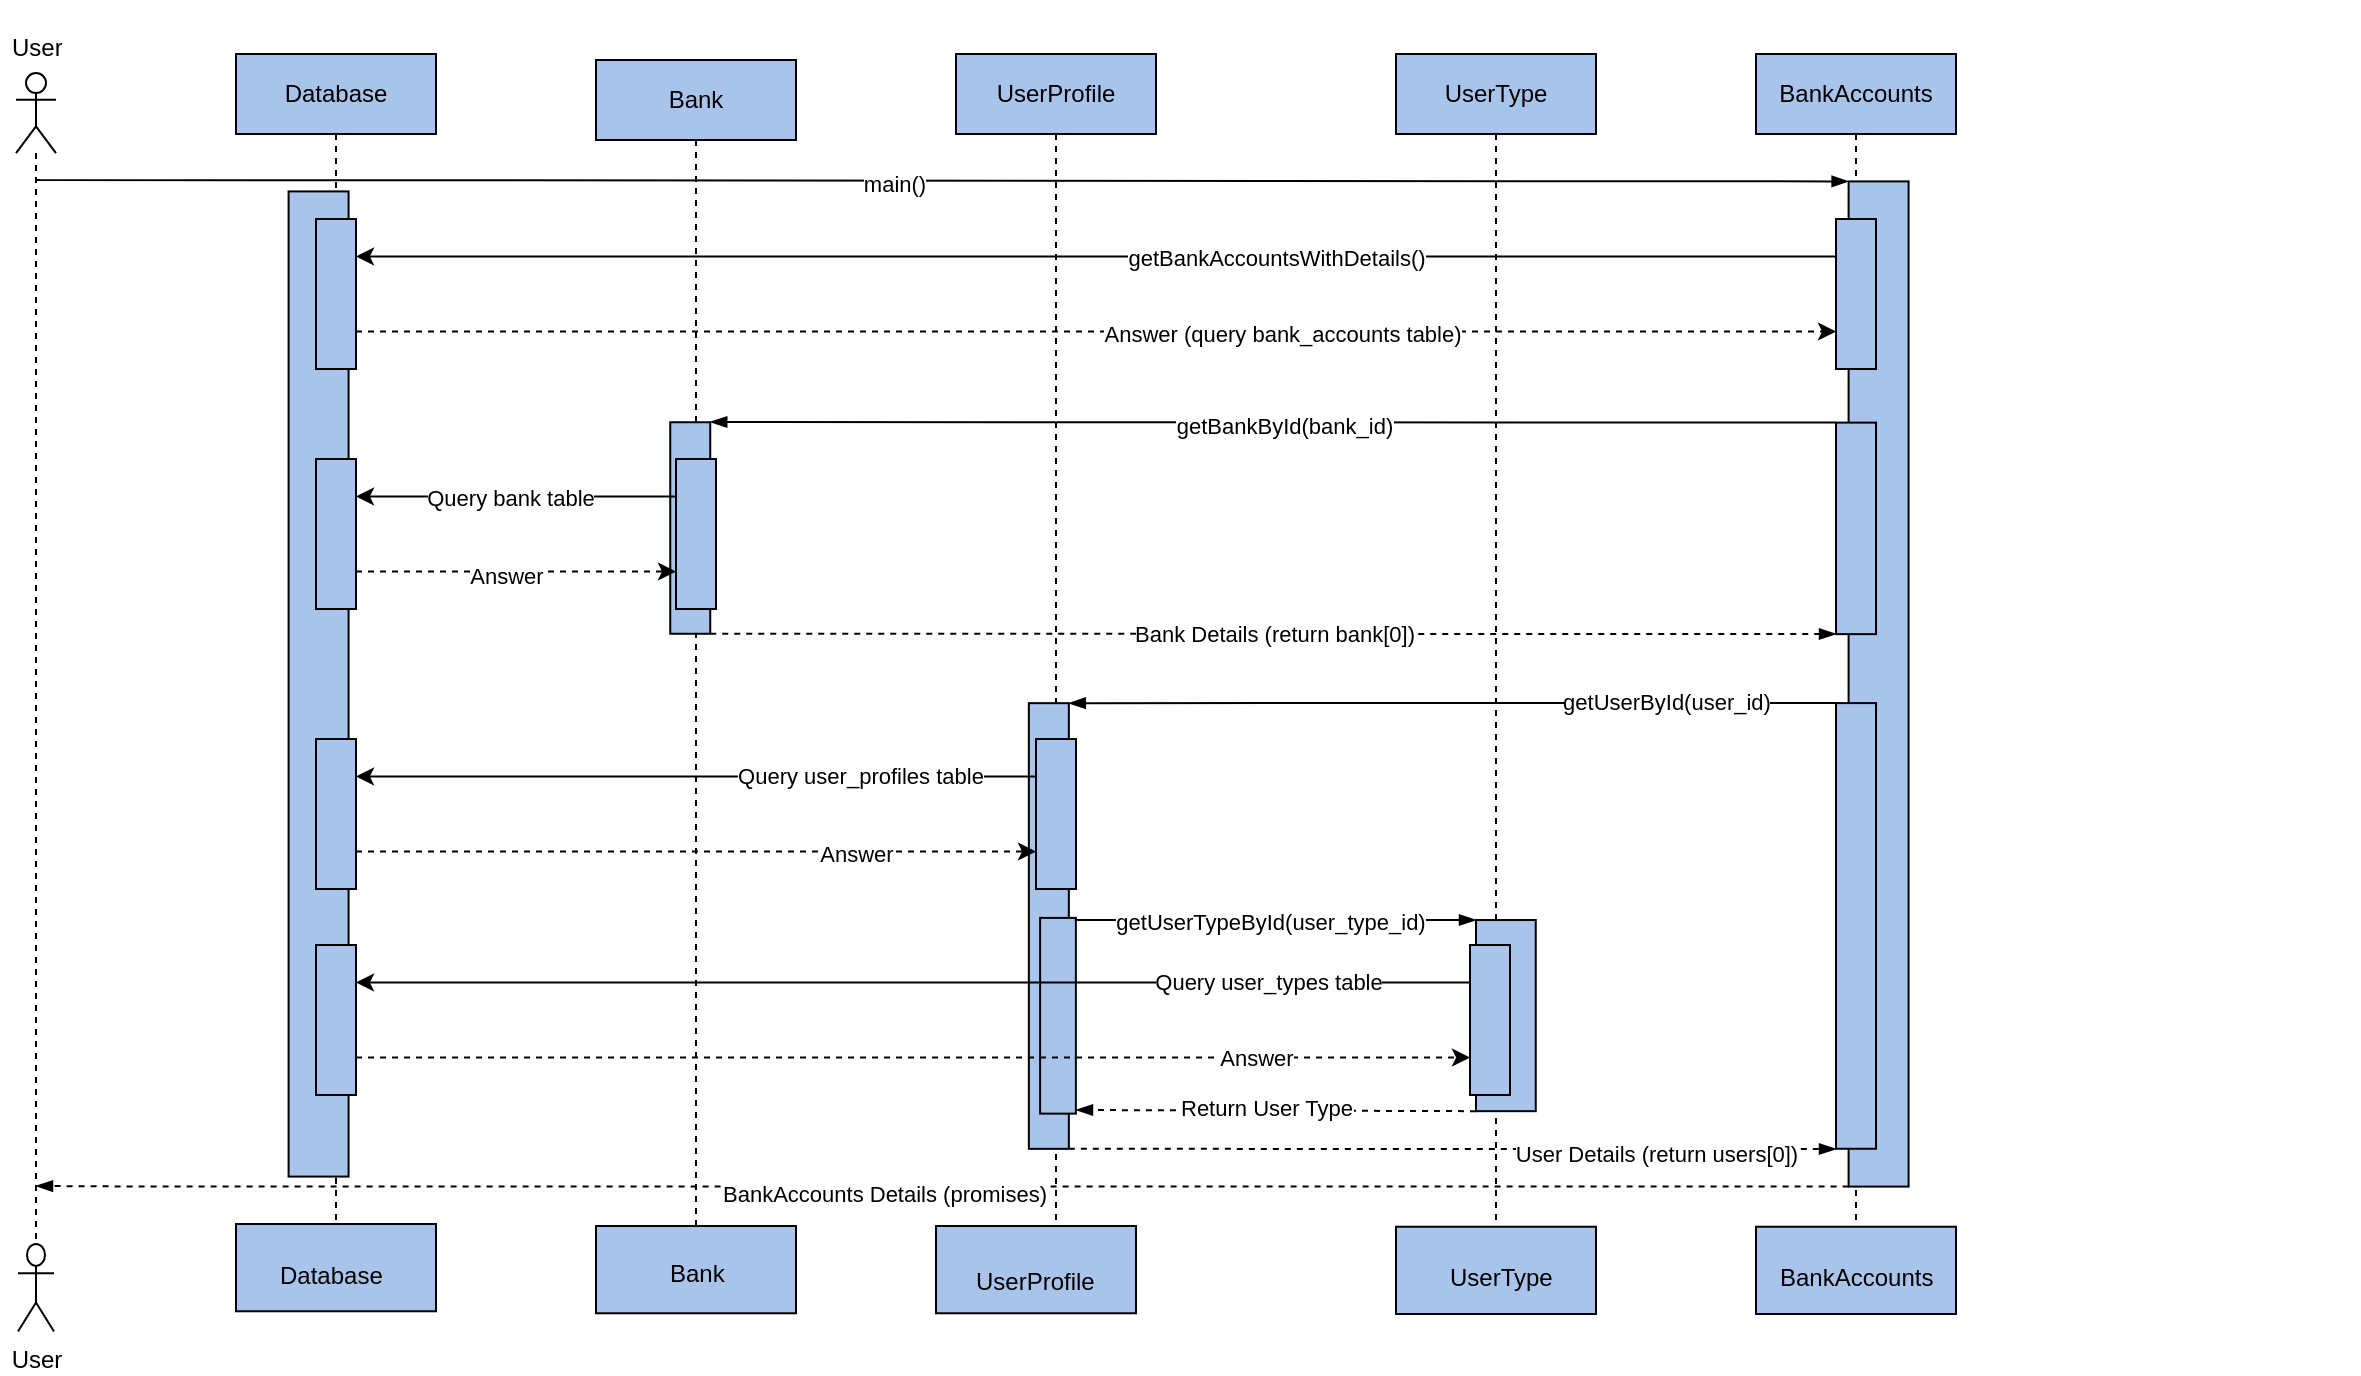 <mxfile version="24.2.3" type="device">
  <diagram name="Page-1" id="2YBvvXClWsGukQMizWep">
    <mxGraphModel dx="1434" dy="738" grid="1" gridSize="10" guides="1" tooltips="1" connect="1" arrows="1" fold="1" page="1" pageScale="1" pageWidth="850" pageHeight="1100" math="0" shadow="0">
      <root>
        <mxCell id="0" />
        <mxCell id="1" parent="0" />
        <mxCell id="H2OrkQONFnL0gbRXcBQ1-15" value="" style="group;fillColor=default;" parent="1" vertex="1" connectable="0">
          <mxGeometry x="140" y="40" width="301.29" height="620" as="geometry" />
        </mxCell>
        <mxCell id="H2OrkQONFnL0gbRXcBQ1-1" value="Database" style="shape=umlLifeline;perimeter=lifelinePerimeter;whiteSpace=wrap;html=1;container=1;dropTarget=0;collapsible=0;recursiveResize=0;outlineConnect=0;portConstraint=eastwest;newEdgeStyle={&quot;edgeStyle&quot;:&quot;elbowEdgeStyle&quot;,&quot;elbow&quot;:&quot;vertical&quot;,&quot;curved&quot;:0,&quot;rounded&quot;:0};fillColor=#A9C4EB;" parent="H2OrkQONFnL0gbRXcBQ1-15" vertex="1">
          <mxGeometry width="100" height="620" as="geometry" />
        </mxCell>
        <mxCell id="mxsBTgNO9ojJ5e6mIskL-1" value="" style="rounded=0;whiteSpace=wrap;html=1;rotation=90;fillColor=#A9C4EB;" vertex="1" parent="H2OrkQONFnL0gbRXcBQ1-15">
          <mxGeometry x="-205" y="300" width="492.59" height="30" as="geometry" />
        </mxCell>
        <mxCell id="H2OrkQONFnL0gbRXcBQ1-39" value="" style="rounded=0;whiteSpace=wrap;html=1;rotation=90;fillColor=#A9C4EB;" parent="H2OrkQONFnL0gbRXcBQ1-15" vertex="1">
          <mxGeometry x="12.5" y="110" width="75" height="20" as="geometry" />
        </mxCell>
        <mxCell id="H2OrkQONFnL0gbRXcBQ1-52" value="" style="rounded=0;whiteSpace=wrap;html=1;rotation=90;fillColor=#A9C4EB;" parent="H2OrkQONFnL0gbRXcBQ1-15" vertex="1">
          <mxGeometry x="12.5" y="230" width="75" height="20" as="geometry" />
        </mxCell>
        <mxCell id="H2OrkQONFnL0gbRXcBQ1-67" value="" style="rounded=0;whiteSpace=wrap;html=1;rotation=90;fillColor=#A9C4EB;" parent="H2OrkQONFnL0gbRXcBQ1-15" vertex="1">
          <mxGeometry x="12.5" y="370" width="75" height="20" as="geometry" />
        </mxCell>
        <mxCell id="H2OrkQONFnL0gbRXcBQ1-78" value="" style="rounded=0;whiteSpace=wrap;html=1;rotation=90;fillColor=#A9C4EB;" parent="H2OrkQONFnL0gbRXcBQ1-15" vertex="1">
          <mxGeometry x="12.5" y="473" width="75" height="20" as="geometry" />
        </mxCell>
        <mxCell id="H2OrkQONFnL0gbRXcBQ1-16" value="" style="group;fillColor=default;" parent="1" vertex="1" connectable="0">
          <mxGeometry x="320" y="43" width="135" height="630.64" as="geometry" />
        </mxCell>
        <mxCell id="H2OrkQONFnL0gbRXcBQ1-2" value="Bank" style="shape=umlLifeline;perimeter=lifelinePerimeter;whiteSpace=wrap;html=1;container=1;dropTarget=0;collapsible=0;recursiveResize=0;outlineConnect=0;portConstraint=eastwest;newEdgeStyle={&quot;edgeStyle&quot;:&quot;elbowEdgeStyle&quot;,&quot;elbow&quot;:&quot;vertical&quot;,&quot;curved&quot;:0,&quot;rounded&quot;:0};fillColor=#A9C4EB;" parent="H2OrkQONFnL0gbRXcBQ1-16" vertex="1">
          <mxGeometry width="100" height="620" as="geometry" />
        </mxCell>
        <mxCell id="H2OrkQONFnL0gbRXcBQ1-93" value="" style="rounded=0;whiteSpace=wrap;html=1;rotation=90;fillColor=#A9C4EB;" parent="H2OrkQONFnL0gbRXcBQ1-16" vertex="1">
          <mxGeometry x="-5.76" y="224" width="105.76" height="20" as="geometry" />
        </mxCell>
        <mxCell id="H2OrkQONFnL0gbRXcBQ1-45" value="" style="rounded=0;whiteSpace=wrap;html=1;rotation=90;fillColor=#A9C4EB;" parent="H2OrkQONFnL0gbRXcBQ1-16" vertex="1">
          <mxGeometry x="12.5" y="227" width="75" height="20" as="geometry" />
        </mxCell>
        <mxCell id="H2OrkQONFnL0gbRXcBQ1-46" value="" style="rounded=0;whiteSpace=wrap;html=1;rotation=90;fillColor=#A9C4EB;" parent="H2OrkQONFnL0gbRXcBQ1-16" vertex="1">
          <mxGeometry x="194" y="227" width="75" height="20" as="geometry" />
        </mxCell>
        <mxCell id="H2OrkQONFnL0gbRXcBQ1-14" value="" style="rounded=0;whiteSpace=wrap;html=1;fillColor=#A9C4EB;" parent="H2OrkQONFnL0gbRXcBQ1-16" vertex="1">
          <mxGeometry y="583.004" width="100" height="43.636" as="geometry" />
        </mxCell>
        <mxCell id="H2OrkQONFnL0gbRXcBQ1-29" value="&lt;span style=&quot;color: rgb(0, 0, 0); font-family: Helvetica; font-size: 12px; font-style: normal; font-variant-ligatures: normal; font-variant-caps: normal; font-weight: 400; letter-spacing: normal; orphans: 2; text-align: center; text-indent: 0px; text-transform: none; widows: 2; word-spacing: 0px; -webkit-text-stroke-width: 0px; white-space: normal; text-decoration-thickness: initial; text-decoration-style: initial; text-decoration-color: initial; float: none; display: inline !important;&quot;&gt;Bank&lt;/span&gt;" style="text;whiteSpace=wrap;html=1;fillColor=#A9C4EB;labelBackgroundColor=#A9C4EB;" parent="H2OrkQONFnL0gbRXcBQ1-16" vertex="1">
          <mxGeometry x="35" y="592.82" width="30" height="20" as="geometry" />
        </mxCell>
        <mxCell id="H2OrkQONFnL0gbRXcBQ1-21" value="" style="group;fillColor=default;" parent="1" vertex="1" connectable="0">
          <mxGeometry x="720" y="40" width="105.45" height="620" as="geometry" />
        </mxCell>
        <mxCell id="H2OrkQONFnL0gbRXcBQ1-22" value="UserType" style="shape=umlLifeline;perimeter=lifelinePerimeter;whiteSpace=wrap;html=1;container=1;dropTarget=0;collapsible=0;recursiveResize=0;outlineConnect=0;portConstraint=eastwest;newEdgeStyle={&quot;edgeStyle&quot;:&quot;elbowEdgeStyle&quot;,&quot;elbow&quot;:&quot;vertical&quot;,&quot;curved&quot;:0,&quot;rounded&quot;:0};fillColor=#A9C4EB;" parent="H2OrkQONFnL0gbRXcBQ1-21" vertex="1">
          <mxGeometry width="100" height="620" as="geometry" />
        </mxCell>
        <mxCell id="H2OrkQONFnL0gbRXcBQ1-23" value="" style="rounded=0;whiteSpace=wrap;html=1;fillColor=#A9C4EB;" parent="H2OrkQONFnL0gbRXcBQ1-21" vertex="1">
          <mxGeometry y="586.364" width="100" height="43.636" as="geometry" />
        </mxCell>
        <mxCell id="H2OrkQONFnL0gbRXcBQ1-31" value="&lt;span style=&quot;color: rgb(0, 0, 0); font-family: Helvetica; font-size: 12px; font-style: normal; font-variant-ligatures: normal; font-variant-caps: normal; font-weight: 400; letter-spacing: normal; orphans: 2; text-align: center; text-indent: 0px; text-transform: none; widows: 2; word-spacing: 0px; -webkit-text-stroke-width: 0px; white-space: normal; text-decoration-thickness: initial; text-decoration-style: initial; text-decoration-color: initial; float: none; display: inline !important;&quot;&gt;UserType&lt;/span&gt;" style="text;whiteSpace=wrap;html=1;fillColor=#A9C4EB;labelBackgroundColor=#A9C4EB;" parent="H2OrkQONFnL0gbRXcBQ1-21" vertex="1">
          <mxGeometry x="25" y="598.18" width="50" height="20" as="geometry" />
        </mxCell>
        <mxCell id="H2OrkQONFnL0gbRXcBQ1-106" value="" style="rounded=0;whiteSpace=wrap;html=1;rotation=90;fillColor=#A9C4EB;" parent="H2OrkQONFnL0gbRXcBQ1-21" vertex="1">
          <mxGeometry x="7.15" y="465.86" width="95.57" height="29.88" as="geometry" />
        </mxCell>
        <mxCell id="H2OrkQONFnL0gbRXcBQ1-77" value="" style="rounded=0;whiteSpace=wrap;html=1;rotation=90;fillColor=#A9C4EB;" parent="H2OrkQONFnL0gbRXcBQ1-21" vertex="1">
          <mxGeometry x="9.5" y="473" width="75" height="20" as="geometry" />
        </mxCell>
        <mxCell id="H2OrkQONFnL0gbRXcBQ1-18" value="" style="group;fillColor=default;" parent="1" vertex="1" connectable="0">
          <mxGeometry x="500" y="40" width="147.84" height="620" as="geometry" />
        </mxCell>
        <mxCell id="H2OrkQONFnL0gbRXcBQ1-19" value="UserProfile" style="shape=umlLifeline;perimeter=lifelinePerimeter;whiteSpace=wrap;html=1;container=1;dropTarget=0;collapsible=0;recursiveResize=0;outlineConnect=0;portConstraint=eastwest;newEdgeStyle={&quot;edgeStyle&quot;:&quot;elbowEdgeStyle&quot;,&quot;elbow&quot;:&quot;vertical&quot;,&quot;curved&quot;:0,&quot;rounded&quot;:0};fillColor=#A9C4EB;" parent="H2OrkQONFnL0gbRXcBQ1-18" vertex="1">
          <mxGeometry width="100" height="620" as="geometry" />
        </mxCell>
        <mxCell id="H2OrkQONFnL0gbRXcBQ1-105" value="" style="rounded=0;whiteSpace=wrap;html=1;rotation=90;fillColor=#A9C4EB;" parent="H2OrkQONFnL0gbRXcBQ1-18" vertex="1">
          <mxGeometry x="-65.0" y="426" width="222.84" height="20" as="geometry" />
        </mxCell>
        <mxCell id="H2OrkQONFnL0gbRXcBQ1-66" value="" style="rounded=0;whiteSpace=wrap;html=1;rotation=90;fillColor=#A9C4EB;" parent="H2OrkQONFnL0gbRXcBQ1-18" vertex="1">
          <mxGeometry x="12.5" y="370" width="75" height="20" as="geometry" />
        </mxCell>
        <mxCell id="H2OrkQONFnL0gbRXcBQ1-112" value="" style="rounded=0;whiteSpace=wrap;html=1;rotation=90;fillColor=#A9C4EB;" parent="H2OrkQONFnL0gbRXcBQ1-18" vertex="1">
          <mxGeometry x="2.06" y="471.94" width="97.87" height="17.88" as="geometry" />
        </mxCell>
        <mxCell id="H2OrkQONFnL0gbRXcBQ1-24" value="" style="group;fillColor=default;" parent="1" vertex="1" connectable="0">
          <mxGeometry x="900" y="40" width="301.31" height="630" as="geometry" />
        </mxCell>
        <mxCell id="H2OrkQONFnL0gbRXcBQ1-25" value="BankAccounts" style="shape=umlLifeline;perimeter=lifelinePerimeter;whiteSpace=wrap;html=1;container=1;dropTarget=0;collapsible=0;recursiveResize=0;outlineConnect=0;portConstraint=eastwest;newEdgeStyle={&quot;edgeStyle&quot;:&quot;elbowEdgeStyle&quot;,&quot;elbow&quot;:&quot;vertical&quot;,&quot;curved&quot;:0,&quot;rounded&quot;:0};fillColor=#A9C4EB;" parent="H2OrkQONFnL0gbRXcBQ1-24" vertex="1">
          <mxGeometry width="100" height="630" as="geometry" />
        </mxCell>
        <mxCell id="H2OrkQONFnL0gbRXcBQ1-92" value="" style="rounded=0;whiteSpace=wrap;html=1;rotation=90;fillColor=#A9C4EB;" parent="H2OrkQONFnL0gbRXcBQ1-24" vertex="1">
          <mxGeometry x="-190" y="300" width="502.59" height="30" as="geometry" />
        </mxCell>
        <mxCell id="H2OrkQONFnL0gbRXcBQ1-33" value="" style="rounded=0;whiteSpace=wrap;html=1;rotation=90;fillColor=#A9C4EB;" parent="H2OrkQONFnL0gbRXcBQ1-24" vertex="1">
          <mxGeometry x="12.5" y="110" width="75" height="20" as="geometry" />
        </mxCell>
        <mxCell id="H2OrkQONFnL0gbRXcBQ1-26" value="" style="rounded=0;whiteSpace=wrap;html=1;fillColor=#A9C4EB;" parent="H2OrkQONFnL0gbRXcBQ1-24" vertex="1">
          <mxGeometry y="586.364" width="100" height="43.636" as="geometry" />
        </mxCell>
        <mxCell id="H2OrkQONFnL0gbRXcBQ1-32" value="&lt;span style=&quot;color: rgb(0, 0, 0); font-family: Helvetica; font-size: 12px; font-style: normal; font-variant-ligatures: normal; font-variant-caps: normal; font-weight: 400; letter-spacing: normal; orphans: 2; text-align: center; text-indent: 0px; text-transform: none; widows: 2; word-spacing: 0px; -webkit-text-stroke-width: 0px; white-space: normal; text-decoration-thickness: initial; text-decoration-style: initial; text-decoration-color: initial; float: none; display: inline !important; background-color: rgb(169, 196, 235);&quot;&gt;BankAccounts&lt;/span&gt;" style="text;whiteSpace=wrap;html=1;fillColor=#A9C4EB;" parent="H2OrkQONFnL0gbRXcBQ1-24" vertex="1">
          <mxGeometry x="10" y="598.18" width="80" height="20" as="geometry" />
        </mxCell>
        <mxCell id="H2OrkQONFnL0gbRXcBQ1-88" value="" style="rounded=0;whiteSpace=wrap;html=1;rotation=90;fillColor=#A9C4EB;" parent="H2OrkQONFnL0gbRXcBQ1-24" vertex="1">
          <mxGeometry x="-2.87" y="227.19" width="105.76" height="20" as="geometry" />
        </mxCell>
        <mxCell id="H2OrkQONFnL0gbRXcBQ1-91" value="" style="rounded=0;whiteSpace=wrap;html=1;rotation=90;fillColor=#A9C4EB;" parent="H2OrkQONFnL0gbRXcBQ1-24" vertex="1">
          <mxGeometry x="-61.41" y="425.96" width="222.84" height="20" as="geometry" />
        </mxCell>
        <mxCell id="H2OrkQONFnL0gbRXcBQ1-17" value="" style="group" parent="1" vertex="1" connectable="0">
          <mxGeometry x="22" y="13" width="40" height="647" as="geometry" />
        </mxCell>
        <mxCell id="H2OrkQONFnL0gbRXcBQ1-11" value="" style="group" parent="H2OrkQONFnL0gbRXcBQ1-17" vertex="1" connectable="0">
          <mxGeometry width="40" height="635.446" as="geometry" />
        </mxCell>
        <mxCell id="H2OrkQONFnL0gbRXcBQ1-10" value="" style="group" parent="H2OrkQONFnL0gbRXcBQ1-11" vertex="1" connectable="0">
          <mxGeometry width="40" height="635.446" as="geometry" />
        </mxCell>
        <mxCell id="H2OrkQONFnL0gbRXcBQ1-4" value="" style="shape=umlLifeline;perimeter=lifelinePerimeter;whiteSpace=wrap;html=1;container=1;dropTarget=0;collapsible=0;recursiveResize=0;outlineConnect=0;portConstraint=eastwest;newEdgeStyle={&quot;curved&quot;:0,&quot;rounded&quot;:0};participant=umlActor;" parent="H2OrkQONFnL0gbRXcBQ1-10" vertex="1">
          <mxGeometry x="8" y="36.538" width="20" height="598.908" as="geometry" />
        </mxCell>
        <mxCell id="H2OrkQONFnL0gbRXcBQ1-9" value="User" style="text;strokeColor=none;fillColor=none;align=left;verticalAlign=middle;spacingLeft=4;spacingRight=4;overflow=hidden;points=[[0,0.5],[1,0.5]];portConstraint=eastwest;rotatable=0;whiteSpace=wrap;html=1;" parent="H2OrkQONFnL0gbRXcBQ1-10" vertex="1">
          <mxGeometry width="40" height="47.658" as="geometry" />
        </mxCell>
        <mxCell id="H2OrkQONFnL0gbRXcBQ1-38" style="edgeStyle=orthogonalEdgeStyle;rounded=0;orthogonalLoop=1;jettySize=auto;html=1;exitX=0.25;exitY=1;exitDx=0;exitDy=0;entryX=0.25;entryY=0;entryDx=0;entryDy=0;" parent="1" source="H2OrkQONFnL0gbRXcBQ1-33" target="H2OrkQONFnL0gbRXcBQ1-39" edge="1">
          <mxGeometry relative="1" as="geometry">
            <mxPoint x="210" y="140" as="targetPoint" />
          </mxGeometry>
        </mxCell>
        <mxCell id="H2OrkQONFnL0gbRXcBQ1-41" value="getBankAccountsWithDetails()" style="edgeLabel;html=1;align=center;verticalAlign=middle;resizable=0;points=[];" parent="H2OrkQONFnL0gbRXcBQ1-38" vertex="1" connectable="0">
          <mxGeometry x="0.229" relative="1" as="geometry">
            <mxPoint x="174" as="offset" />
          </mxGeometry>
        </mxCell>
        <mxCell id="H2OrkQONFnL0gbRXcBQ1-40" style="edgeStyle=orthogonalEdgeStyle;rounded=0;orthogonalLoop=1;jettySize=auto;html=1;exitX=0.75;exitY=0;exitDx=0;exitDy=0;entryX=0.75;entryY=1;entryDx=0;entryDy=0;dashed=1;" parent="1" source="H2OrkQONFnL0gbRXcBQ1-39" target="H2OrkQONFnL0gbRXcBQ1-33" edge="1">
          <mxGeometry relative="1" as="geometry" />
        </mxCell>
        <mxCell id="H2OrkQONFnL0gbRXcBQ1-42" value="Answer (query bank_accounts table)" style="edgeLabel;html=1;align=center;verticalAlign=middle;resizable=0;points=[];" parent="H2OrkQONFnL0gbRXcBQ1-40" vertex="1" connectable="0">
          <mxGeometry x="-0.263" y="-1" relative="1" as="geometry">
            <mxPoint x="190" as="offset" />
          </mxGeometry>
        </mxCell>
        <mxCell id="H2OrkQONFnL0gbRXcBQ1-35" value="" style="edgeStyle=elbowEdgeStyle;fontSize=12;html=1;endArrow=blockThin;endFill=1;rounded=0;entryX=0;entryY=1;entryDx=0;entryDy=0;" parent="1" target="H2OrkQONFnL0gbRXcBQ1-92" edge="1">
          <mxGeometry width="160" relative="1" as="geometry">
            <mxPoint x="42" y="103" as="sourcePoint" />
            <mxPoint x="920" y="103" as="targetPoint" />
            <Array as="points">
              <mxPoint x="40" y="120" />
            </Array>
          </mxGeometry>
        </mxCell>
        <mxCell id="H2OrkQONFnL0gbRXcBQ1-37" value="main()" style="edgeLabel;html=1;align=center;verticalAlign=middle;resizable=0;points=[];" parent="H2OrkQONFnL0gbRXcBQ1-35" vertex="1" connectable="0">
          <mxGeometry x="0.011" y="-1" relative="1" as="geometry">
            <mxPoint x="-28" as="offset" />
          </mxGeometry>
        </mxCell>
        <mxCell id="H2OrkQONFnL0gbRXcBQ1-43" value="" style="edgeStyle=elbowEdgeStyle;fontSize=12;html=1;endArrow=blockThin;endFill=1;rounded=0;elbow=vertical;exitX=0;exitY=1;exitDx=0;exitDy=0;entryX=0;entryY=0;entryDx=0;entryDy=0;" parent="1" source="H2OrkQONFnL0gbRXcBQ1-88" target="H2OrkQONFnL0gbRXcBQ1-93" edge="1">
          <mxGeometry width="160" relative="1" as="geometry">
            <mxPoint x="900" y="224" as="sourcePoint" />
            <mxPoint x="390" y="224" as="targetPoint" />
          </mxGeometry>
        </mxCell>
        <mxCell id="H2OrkQONFnL0gbRXcBQ1-44" value="getBankById(bank_id)" style="edgeLabel;html=1;align=center;verticalAlign=middle;resizable=0;points=[];" parent="H2OrkQONFnL0gbRXcBQ1-43" vertex="1" connectable="0">
          <mxGeometry x="0.037" y="2" relative="1" as="geometry">
            <mxPoint x="15" as="offset" />
          </mxGeometry>
        </mxCell>
        <mxCell id="H2OrkQONFnL0gbRXcBQ1-53" style="edgeStyle=orthogonalEdgeStyle;rounded=0;orthogonalLoop=1;jettySize=auto;html=1;exitX=0.25;exitY=1;exitDx=0;exitDy=0;entryX=0.25;entryY=0;entryDx=0;entryDy=0;" parent="1" source="H2OrkQONFnL0gbRXcBQ1-45" target="H2OrkQONFnL0gbRXcBQ1-52" edge="1">
          <mxGeometry relative="1" as="geometry" />
        </mxCell>
        <mxCell id="H2OrkQONFnL0gbRXcBQ1-54" value="Query bank table" style="edgeLabel;html=1;align=center;verticalAlign=middle;resizable=0;points=[];" parent="H2OrkQONFnL0gbRXcBQ1-53" vertex="1" connectable="0">
          <mxGeometry x="-0.025" relative="1" as="geometry">
            <mxPoint x="-5" as="offset" />
          </mxGeometry>
        </mxCell>
        <mxCell id="H2OrkQONFnL0gbRXcBQ1-55" style="edgeStyle=orthogonalEdgeStyle;rounded=0;orthogonalLoop=1;jettySize=auto;html=1;exitX=0.75;exitY=0;exitDx=0;exitDy=0;entryX=0.75;entryY=1;entryDx=0;entryDy=0;dashed=1;" parent="1" source="H2OrkQONFnL0gbRXcBQ1-52" target="H2OrkQONFnL0gbRXcBQ1-45" edge="1">
          <mxGeometry relative="1" as="geometry" />
        </mxCell>
        <mxCell id="H2OrkQONFnL0gbRXcBQ1-56" value="Answer" style="edgeLabel;html=1;align=center;verticalAlign=middle;resizable=0;points=[];" parent="H2OrkQONFnL0gbRXcBQ1-55" vertex="1" connectable="0">
          <mxGeometry x="0.125" y="-2" relative="1" as="geometry">
            <mxPoint x="-15" as="offset" />
          </mxGeometry>
        </mxCell>
        <mxCell id="H2OrkQONFnL0gbRXcBQ1-57" value="" style="edgeStyle=elbowEdgeStyle;fontSize=12;html=1;endArrow=blockThin;endFill=1;rounded=0;entryX=1;entryY=1;entryDx=0;entryDy=0;exitX=1;exitY=0;exitDx=0;exitDy=0;dashed=1;" parent="1" source="H2OrkQONFnL0gbRXcBQ1-93" target="H2OrkQONFnL0gbRXcBQ1-88" edge="1">
          <mxGeometry width="160" relative="1" as="geometry">
            <mxPoint x="400" y="330" as="sourcePoint" />
            <mxPoint x="920" y="330" as="targetPoint" />
            <Array as="points">
              <mxPoint x="860" y="330" />
            </Array>
          </mxGeometry>
        </mxCell>
        <mxCell id="H2OrkQONFnL0gbRXcBQ1-58" value="Bank Details (return bank[0])" style="edgeLabel;html=1;align=center;verticalAlign=middle;resizable=0;points=[];" parent="H2OrkQONFnL0gbRXcBQ1-57" vertex="1" connectable="0">
          <mxGeometry x="-0.043" relative="1" as="geometry">
            <mxPoint x="12" as="offset" />
          </mxGeometry>
        </mxCell>
        <mxCell id="H2OrkQONFnL0gbRXcBQ1-64" value="" style="edgeStyle=elbowEdgeStyle;fontSize=12;html=1;endArrow=blockThin;endFill=1;rounded=0;exitX=0;exitY=1;exitDx=0;exitDy=0;entryX=0;entryY=0;entryDx=0;entryDy=0;" parent="1" source="H2OrkQONFnL0gbRXcBQ1-91" target="H2OrkQONFnL0gbRXcBQ1-105" edge="1">
          <mxGeometry width="160" relative="1" as="geometry">
            <mxPoint x="930" y="365" as="sourcePoint" />
            <mxPoint x="549.5" y="365" as="targetPoint" />
            <Array as="points" />
          </mxGeometry>
        </mxCell>
        <mxCell id="H2OrkQONFnL0gbRXcBQ1-65" value="getUserById(user_id)" style="edgeLabel;html=1;align=center;verticalAlign=middle;resizable=0;points=[];" parent="H2OrkQONFnL0gbRXcBQ1-64" vertex="1" connectable="0">
          <mxGeometry x="0.174" y="-1" relative="1" as="geometry">
            <mxPoint x="140" as="offset" />
          </mxGeometry>
        </mxCell>
        <mxCell id="H2OrkQONFnL0gbRXcBQ1-68" style="edgeStyle=orthogonalEdgeStyle;rounded=0;orthogonalLoop=1;jettySize=auto;html=1;exitX=0.25;exitY=1;exitDx=0;exitDy=0;entryX=0.25;entryY=0;entryDx=0;entryDy=0;" parent="1" source="H2OrkQONFnL0gbRXcBQ1-66" target="H2OrkQONFnL0gbRXcBQ1-67" edge="1">
          <mxGeometry relative="1" as="geometry" />
        </mxCell>
        <mxCell id="H2OrkQONFnL0gbRXcBQ1-70" value="Query user_profiles table" style="edgeLabel;html=1;align=center;verticalAlign=middle;resizable=0;points=[];" parent="H2OrkQONFnL0gbRXcBQ1-68" vertex="1" connectable="0">
          <mxGeometry x="-0.176" y="-1" relative="1" as="geometry">
            <mxPoint x="52" as="offset" />
          </mxGeometry>
        </mxCell>
        <mxCell id="H2OrkQONFnL0gbRXcBQ1-69" style="edgeStyle=orthogonalEdgeStyle;rounded=0;orthogonalLoop=1;jettySize=auto;html=1;exitX=0.75;exitY=0;exitDx=0;exitDy=0;entryX=0.75;entryY=1;entryDx=0;entryDy=0;dashed=1;" parent="1" source="H2OrkQONFnL0gbRXcBQ1-67" target="H2OrkQONFnL0gbRXcBQ1-66" edge="1">
          <mxGeometry relative="1" as="geometry" />
        </mxCell>
        <mxCell id="H2OrkQONFnL0gbRXcBQ1-71" value="Answer" style="edgeLabel;html=1;align=center;verticalAlign=middle;resizable=0;points=[];" parent="H2OrkQONFnL0gbRXcBQ1-69" vertex="1" connectable="0">
          <mxGeometry x="0.471" y="-1" relative="1" as="geometry">
            <mxPoint as="offset" />
          </mxGeometry>
        </mxCell>
        <mxCell id="H2OrkQONFnL0gbRXcBQ1-20" value="" style="rounded=0;whiteSpace=wrap;html=1;labelBackgroundColor=#A9C4EB;fillColor=#A9C4EB;" parent="1" vertex="1">
          <mxGeometry x="490" y="626.004" width="100" height="43.636" as="geometry" />
        </mxCell>
        <mxCell id="H2OrkQONFnL0gbRXcBQ1-30" value="&lt;span style=&quot;color: rgb(0, 0, 0); font-family: Helvetica; font-size: 12px; font-style: normal; font-variant-ligatures: normal; font-variant-caps: normal; font-weight: 400; letter-spacing: normal; orphans: 2; text-align: center; text-indent: 0px; text-transform: none; widows: 2; word-spacing: 0px; -webkit-text-stroke-width: 0px; white-space: normal; text-decoration-thickness: initial; text-decoration-style: initial; text-decoration-color: initial; float: none; display: inline !important;&quot;&gt;UserProfile&lt;/span&gt;" style="text;whiteSpace=wrap;html=1;fillColor=#A9C4EB;labelBackgroundColor=#A9C4EB;" parent="1" vertex="1">
          <mxGeometry x="507.5" y="640" width="65" height="20" as="geometry" />
        </mxCell>
        <mxCell id="H2OrkQONFnL0gbRXcBQ1-63" value="" style="group" parent="1" vertex="1" connectable="0">
          <mxGeometry x="140" y="625.004" width="100" height="43.636" as="geometry" />
        </mxCell>
        <mxCell id="H2OrkQONFnL0gbRXcBQ1-5" value="" style="rounded=0;whiteSpace=wrap;html=1;fillColor=#A9C4EB;" parent="H2OrkQONFnL0gbRXcBQ1-63" vertex="1">
          <mxGeometry width="100" height="43.636" as="geometry" />
        </mxCell>
        <mxCell id="H2OrkQONFnL0gbRXcBQ1-28" value="&lt;span style=&quot;color: rgb(0, 0, 0); font-family: Helvetica; font-size: 12px; font-style: normal; font-variant-ligatures: normal; font-variant-caps: normal; font-weight: 400; letter-spacing: normal; orphans: 2; text-align: center; text-indent: 0px; text-transform: none; widows: 2; word-spacing: 0px; -webkit-text-stroke-width: 0px; white-space: normal; text-decoration-thickness: initial; text-decoration-style: initial; text-decoration-color: initial; float: none; display: inline !important;&quot;&gt;Database&lt;/span&gt;" style="text;whiteSpace=wrap;html=1;fillColor=#A9C4EB;labelBackgroundColor=#A9C4EB;" parent="H2OrkQONFnL0gbRXcBQ1-63" vertex="1">
          <mxGeometry x="20" y="11.816" width="60" height="20" as="geometry" />
        </mxCell>
        <mxCell id="H2OrkQONFnL0gbRXcBQ1-6" value="User" style="shape=umlActor;verticalLabelPosition=bottom;verticalAlign=top;html=1;outlineConnect=0;" parent="1" vertex="1">
          <mxGeometry x="31" y="634.999" width="18" height="43.801" as="geometry" />
        </mxCell>
        <mxCell id="H2OrkQONFnL0gbRXcBQ1-79" style="edgeStyle=orthogonalEdgeStyle;rounded=0;orthogonalLoop=1;jettySize=auto;html=1;exitX=0.25;exitY=1;exitDx=0;exitDy=0;entryX=0.25;entryY=0;entryDx=0;entryDy=0;" parent="1" source="H2OrkQONFnL0gbRXcBQ1-77" target="H2OrkQONFnL0gbRXcBQ1-78" edge="1">
          <mxGeometry relative="1" as="geometry" />
        </mxCell>
        <mxCell id="H2OrkQONFnL0gbRXcBQ1-83" value="Query user_types table" style="edgeLabel;html=1;align=center;verticalAlign=middle;resizable=0;points=[];" parent="H2OrkQONFnL0gbRXcBQ1-79" vertex="1" connectable="0">
          <mxGeometry x="0.079" y="-1" relative="1" as="geometry">
            <mxPoint x="199" as="offset" />
          </mxGeometry>
        </mxCell>
        <mxCell id="H2OrkQONFnL0gbRXcBQ1-80" style="edgeStyle=orthogonalEdgeStyle;rounded=0;orthogonalLoop=1;jettySize=auto;html=1;exitX=0.75;exitY=0;exitDx=0;exitDy=0;entryX=0.75;entryY=1;entryDx=0;entryDy=0;dashed=1;" parent="1" source="H2OrkQONFnL0gbRXcBQ1-78" target="H2OrkQONFnL0gbRXcBQ1-77" edge="1">
          <mxGeometry relative="1" as="geometry" />
        </mxCell>
        <mxCell id="H2OrkQONFnL0gbRXcBQ1-81" value="Answer" style="edgeLabel;html=1;align=center;verticalAlign=middle;resizable=0;points=[];" parent="H2OrkQONFnL0gbRXcBQ1-80" vertex="1" connectable="0">
          <mxGeometry x="-0.021" relative="1" as="geometry">
            <mxPoint x="177" as="offset" />
          </mxGeometry>
        </mxCell>
        <mxCell id="H2OrkQONFnL0gbRXcBQ1-84" value="" style="edgeStyle=elbowEdgeStyle;fontSize=12;html=1;endArrow=blockThin;endFill=1;rounded=0;elbow=vertical;entryX=1;entryY=1;entryDx=0;entryDy=0;exitX=1;exitY=0;exitDx=0;exitDy=0;dashed=1;" parent="1" source="H2OrkQONFnL0gbRXcBQ1-105" target="H2OrkQONFnL0gbRXcBQ1-91" edge="1">
          <mxGeometry width="160" relative="1" as="geometry">
            <mxPoint x="549.5" y="588" as="sourcePoint" />
            <mxPoint x="920" y="588" as="targetPoint" />
          </mxGeometry>
        </mxCell>
        <mxCell id="H2OrkQONFnL0gbRXcBQ1-85" value="User Details (return users[0])" style="edgeLabel;html=1;align=center;verticalAlign=middle;resizable=0;points=[];" parent="H2OrkQONFnL0gbRXcBQ1-84" vertex="1" connectable="0">
          <mxGeometry x="-0.156" y="-2" relative="1" as="geometry">
            <mxPoint x="131" as="offset" />
          </mxGeometry>
        </mxCell>
        <mxCell id="H2OrkQONFnL0gbRXcBQ1-86" value="" style="edgeStyle=elbowEdgeStyle;fontSize=12;html=1;endArrow=blockThin;endFill=1;rounded=0;exitX=1;exitY=1;exitDx=0;exitDy=0;dashed=1;" parent="1" source="H2OrkQONFnL0gbRXcBQ1-92" edge="1" target="H2OrkQONFnL0gbRXcBQ1-4">
          <mxGeometry width="160" relative="1" as="geometry">
            <mxPoint x="930" y="608" as="sourcePoint" />
            <mxPoint x="39.5" y="608" as="targetPoint" />
            <Array as="points">
              <mxPoint x="100" y="606" />
            </Array>
          </mxGeometry>
        </mxCell>
        <mxCell id="H2OrkQONFnL0gbRXcBQ1-87" value="BankAccounts Details (promises)" style="edgeLabel;html=1;align=center;verticalAlign=middle;resizable=0;points=[];" parent="H2OrkQONFnL0gbRXcBQ1-86" vertex="1" connectable="0">
          <mxGeometry x="0.08" y="3" relative="1" as="geometry">
            <mxPoint x="7" as="offset" />
          </mxGeometry>
        </mxCell>
        <mxCell id="H2OrkQONFnL0gbRXcBQ1-89" value="" style="edgeStyle=elbowEdgeStyle;fontSize=12;html=1;endArrow=blockThin;endFill=1;rounded=0;elbow=vertical;exitX=1;exitY=1;exitDx=0;exitDy=0;dashed=1;" parent="1" source="H2OrkQONFnL0gbRXcBQ1-106" edge="1">
          <mxGeometry width="160" relative="1" as="geometry">
            <mxPoint x="720" y="570" as="sourcePoint" />
            <mxPoint x="560" y="568" as="targetPoint" />
            <Array as="points">
              <mxPoint x="650" y="568" />
            </Array>
          </mxGeometry>
        </mxCell>
        <mxCell id="H2OrkQONFnL0gbRXcBQ1-90" value="Return User Type" style="edgeLabel;html=1;align=center;verticalAlign=middle;resizable=0;points=[];" parent="H2OrkQONFnL0gbRXcBQ1-89" vertex="1" connectable="0">
          <mxGeometry x="-0.159" y="-1" relative="1" as="geometry">
            <mxPoint x="-21" as="offset" />
          </mxGeometry>
        </mxCell>
        <mxCell id="H2OrkQONFnL0gbRXcBQ1-72" value="" style="edgeStyle=elbowEdgeStyle;fontSize=12;html=1;endArrow=blockThin;endFill=1;rounded=0;elbow=vertical;entryX=0;entryY=1;entryDx=0;entryDy=0;exitX=0;exitY=0;exitDx=0;exitDy=0;" parent="1" source="H2OrkQONFnL0gbRXcBQ1-112" target="H2OrkQONFnL0gbRXcBQ1-106" edge="1">
          <mxGeometry width="160" relative="1" as="geometry">
            <mxPoint x="549.5" y="473" as="sourcePoint" />
            <mxPoint x="750" y="473" as="targetPoint" />
            <Array as="points">
              <mxPoint x="680" y="473" />
            </Array>
          </mxGeometry>
        </mxCell>
        <mxCell id="H2OrkQONFnL0gbRXcBQ1-73" value="getUserTypeById(user_type_id)" style="edgeLabel;html=1;align=center;verticalAlign=middle;resizable=0;points=[];" parent="H2OrkQONFnL0gbRXcBQ1-72" vertex="1" connectable="0">
          <mxGeometry x="-0.041" y="-1" relative="1" as="geometry">
            <mxPoint x="1" as="offset" />
          </mxGeometry>
        </mxCell>
      </root>
    </mxGraphModel>
  </diagram>
</mxfile>
